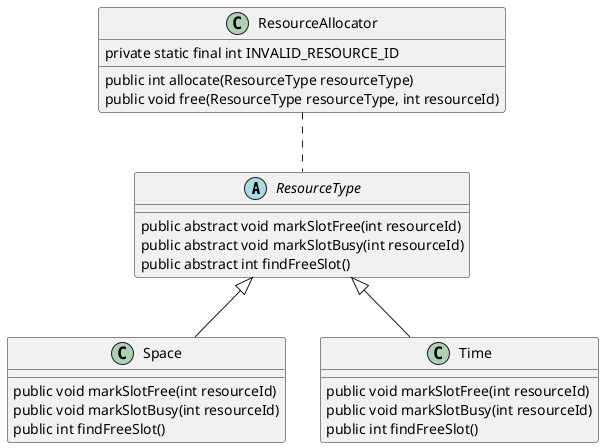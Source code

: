 @startuml 

abstract class ResourceType {
    public abstract void markSlotFree(int resourceId)
    public abstract void markSlotBusy(int resourceId)
    public abstract int findFreeSlot()
}

class Space extends ResourceType{
    public void markSlotFree(int resourceId)
    public void markSlotBusy(int resourceId)
    public int findFreeSlot()
}

class Time extends ResourceType{
    public void markSlotFree(int resourceId)
    public void markSlotBusy(int resourceId)
    public int findFreeSlot()
}

class ResourceAllocator
{
    private static final int INVALID_RESOURCE_ID

    public int allocate(ResourceType resourceType)
    public void free(ResourceType resourceType, int resourceId)

}

ResourceAllocator -. ResourceType

@enduml